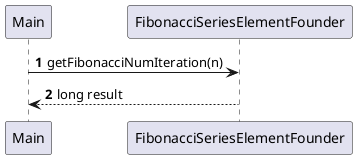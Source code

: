 @startuml
'https://plantuml.com/sequence-diagram

autonumber

Main -> FibonacciSeriesElementFounder: getFibonacciNumIteration(n)
FibonacciSeriesElementFounder --> Main: long result

@enduml